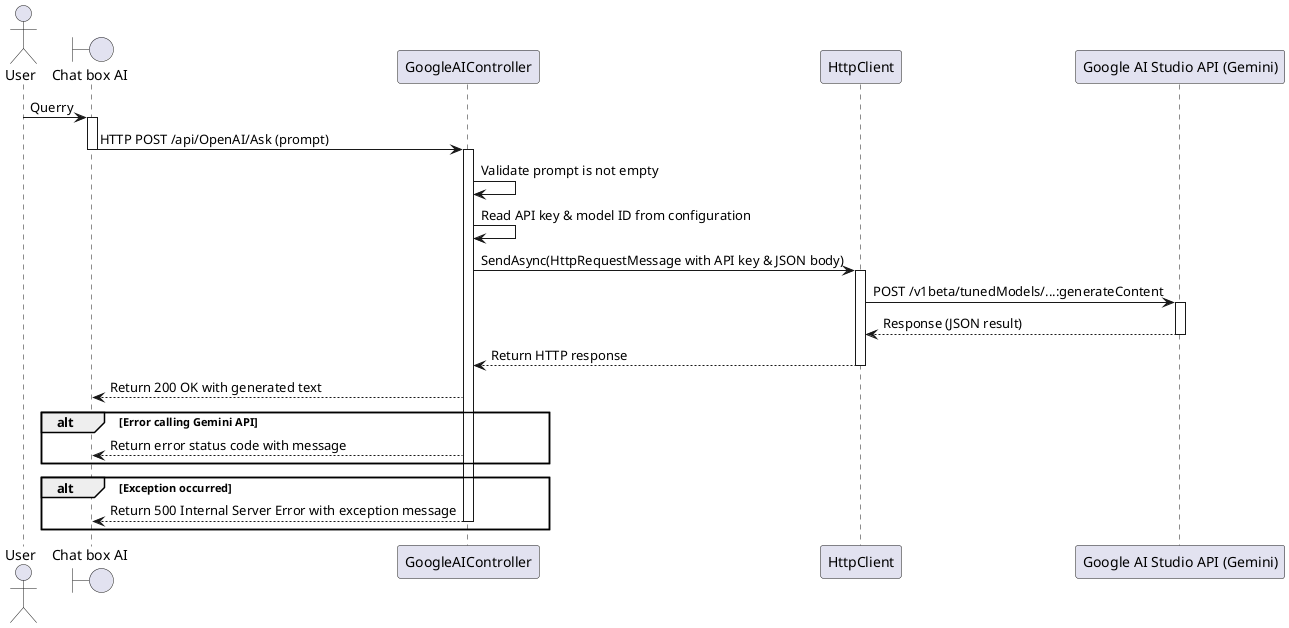 @startuml
actor User
boundary "Chat box AI" as Chatbox
participant "GoogleAIController" as Controller
participant "HttpClient" as HttpClient
participant "Google AI Studio API (Gemini)" as GeminiAPI    

User -> Chatbox : Querry 
activate Chatbox 
Chatbox -> Controller : HTTP POST /api/OpenAI/Ask (prompt)
deactivate Chatbox 
activate Controller

Controller -> Controller : Validate prompt is not empty

Controller -> Controller : Read API key & model ID from configuration


Controller -> HttpClient : SendAsync(HttpRequestMessage with API key & JSON body)
activate HttpClient
HttpClient -> GeminiAPI : POST /v1beta/tunedModels/...:generateContent
activate GeminiAPI
GeminiAPI --> HttpClient : Response (JSON result)
deactivate GeminiAPI


HttpClient --> Controller : Return HTTP response
deactivate HttpClient

Controller --> Chatbox : Return 200 OK with generated text


alt Error calling Gemini API
    
    Controller --> Chatbox : Return error status code with message
    
end

alt Exception occurred
    activate Controller
    Controller --> Chatbox : Return 500 Internal Server Error with exception message
    deactivate Controller
end
@enduml
